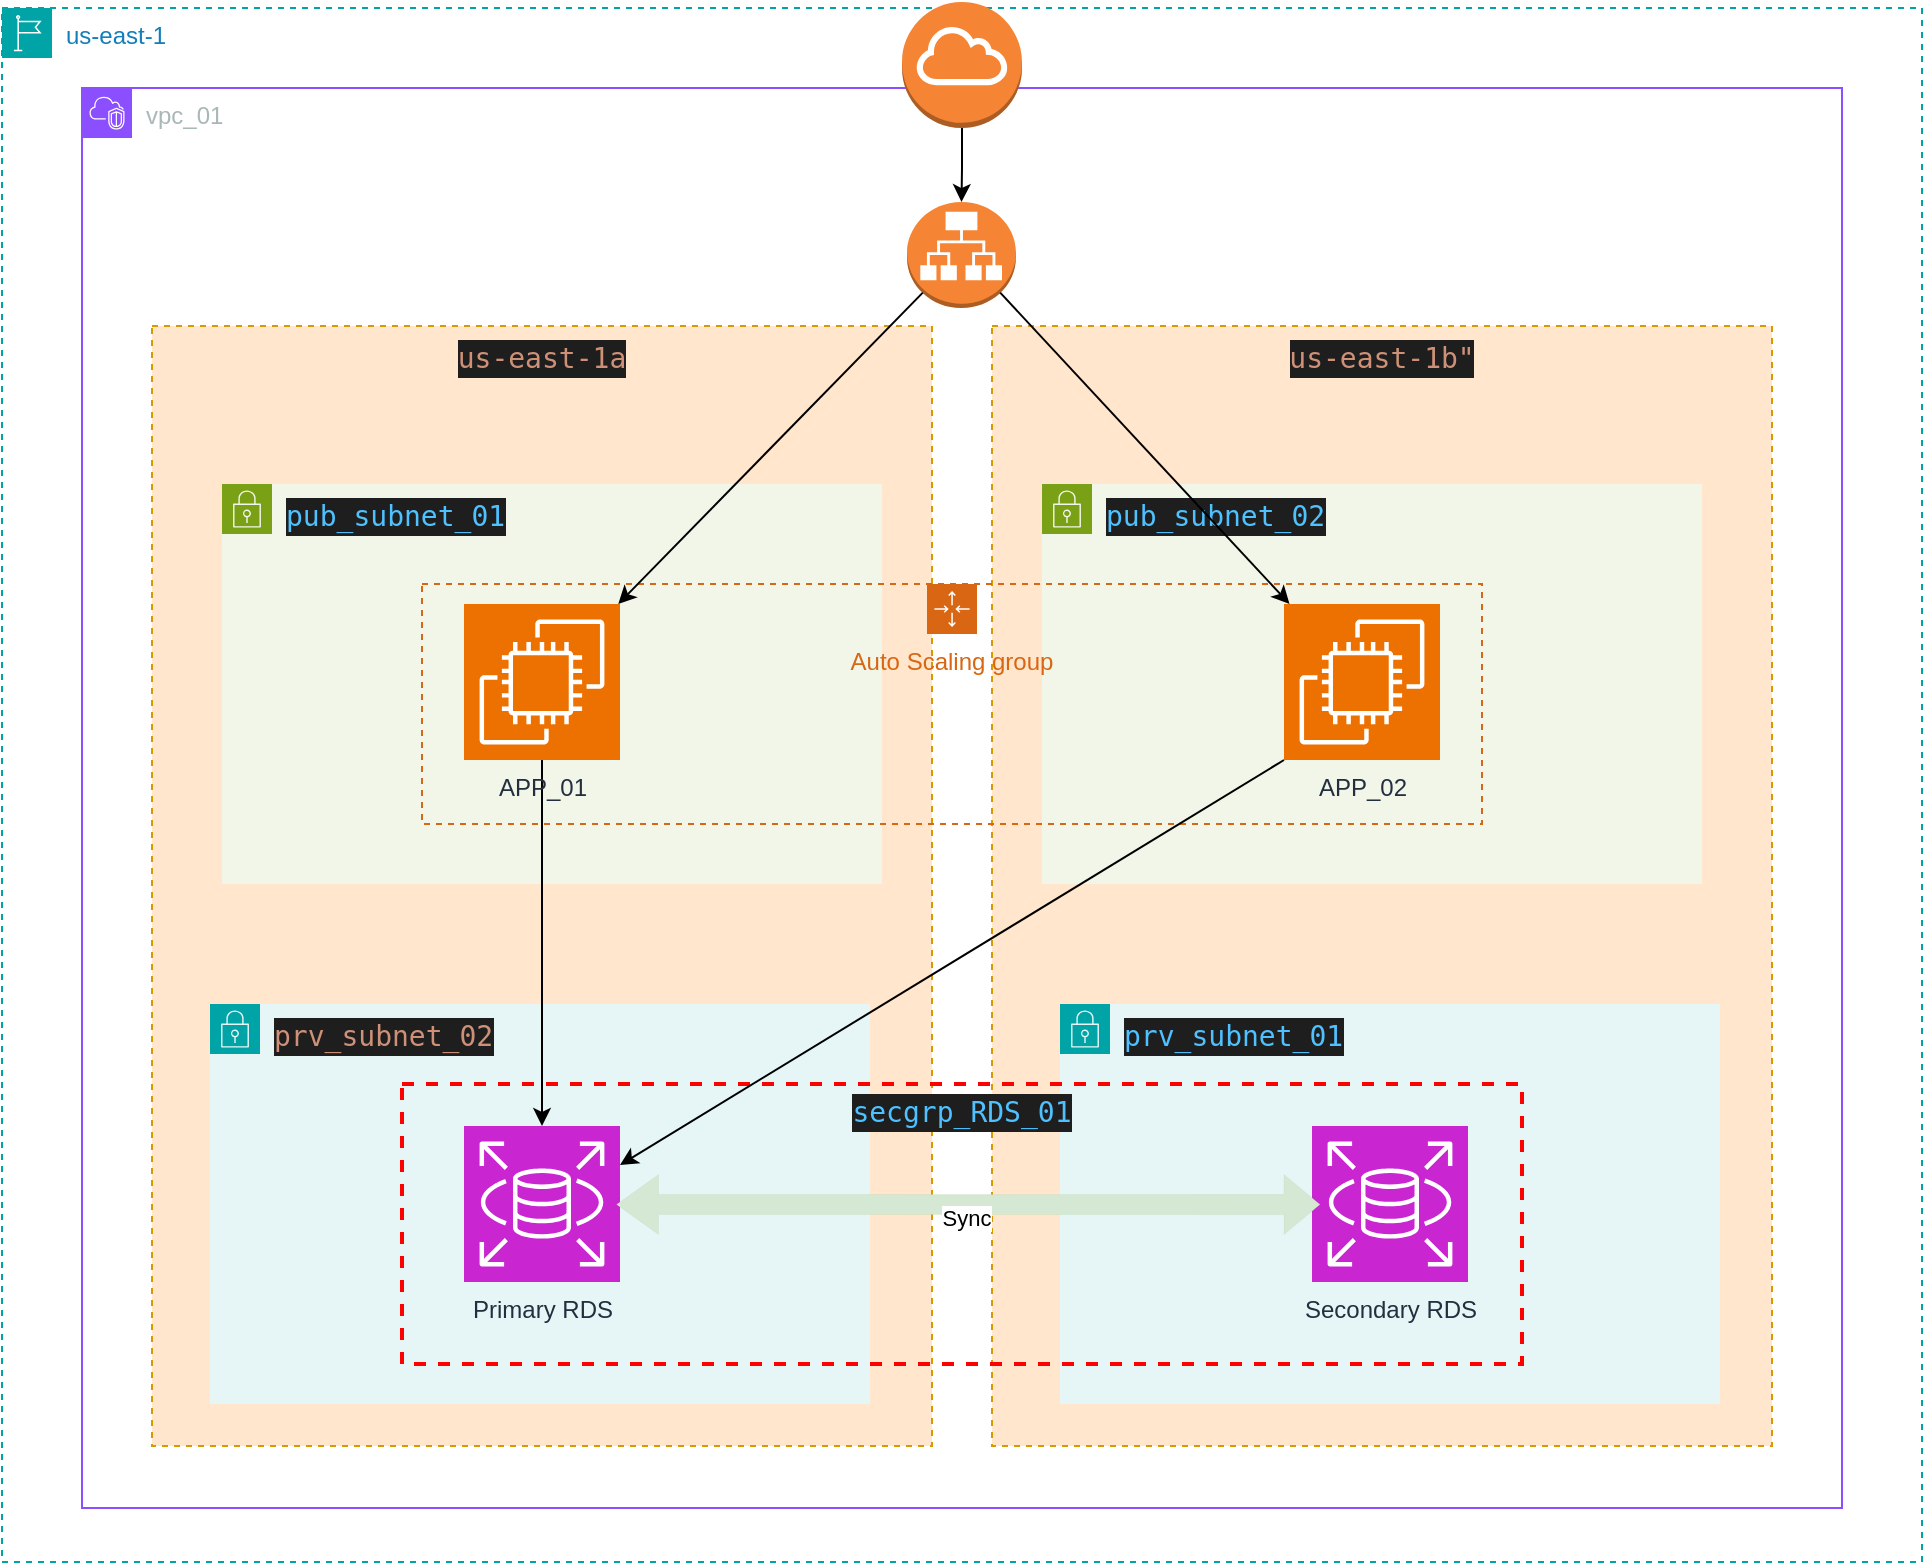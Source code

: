 <mxfile version="24.6.4" type="device">
  <diagram name="Page-1" id="DG944dSWWSMfqdGWG2z2">
    <mxGraphModel dx="1226" dy="780" grid="1" gridSize="10" guides="1" tooltips="1" connect="1" arrows="1" fold="1" page="1" pageScale="1" pageWidth="1100" pageHeight="850" math="0" shadow="0">
      <root>
        <mxCell id="0" />
        <mxCell id="1" parent="0" />
        <mxCell id="WYfozO06JU4knOSRTZqj-4" value="&lt;div style=&quot;color: rgb(212, 212, 212); background-color: rgb(30, 30, 30); font-family: &amp;quot;Droid Sans Mono&amp;quot;, &amp;quot;monospace&amp;quot;, monospace; font-size: 14px; line-height: 19px; white-space: pre;&quot;&gt;&lt;span style=&quot;color: #ce9178;&quot;&gt;us-east-1a&lt;/span&gt;&lt;/div&gt;" style="fillColor=#ffe6cc;strokeColor=#d79b00;dashed=1;verticalAlign=top;fontStyle=0;whiteSpace=wrap;html=1;" vertex="1" parent="1">
          <mxGeometry x="155" y="212" width="390" height="560" as="geometry" />
        </mxCell>
        <mxCell id="WYfozO06JU4knOSRTZqj-6" value="&lt;div style=&quot;color: rgb(212, 212, 212); background-color: rgb(30, 30, 30); font-family: &amp;quot;Droid Sans Mono&amp;quot;, &amp;quot;monospace&amp;quot;, monospace; font-size: 14px; line-height: 19px; white-space: pre;&quot;&gt;&lt;span style=&quot;color: #ce9178;&quot;&gt;prv_subnet_02&lt;/span&gt;&lt;/div&gt;" style="points=[[0,0],[0.25,0],[0.5,0],[0.75,0],[1,0],[1,0.25],[1,0.5],[1,0.75],[1,1],[0.75,1],[0.5,1],[0.25,1],[0,1],[0,0.75],[0,0.5],[0,0.25]];outlineConnect=0;gradientColor=none;html=1;whiteSpace=wrap;fontSize=12;fontStyle=0;container=1;pointerEvents=0;collapsible=0;recursiveResize=0;shape=mxgraph.aws4.group;grIcon=mxgraph.aws4.group_security_group;grStroke=0;strokeColor=#00A4A6;fillColor=#E6F6F7;verticalAlign=top;align=left;spacingLeft=30;fontColor=#147EBA;dashed=0;" vertex="1" parent="1">
          <mxGeometry x="184" y="551" width="330" height="200" as="geometry" />
        </mxCell>
        <mxCell id="WYfozO06JU4knOSRTZqj-1" value="us-east-1" style="points=[[0,0],[0.25,0],[0.5,0],[0.75,0],[1,0],[1,0.25],[1,0.5],[1,0.75],[1,1],[0.75,1],[0.5,1],[0.25,1],[0,1],[0,0.75],[0,0.5],[0,0.25]];outlineConnect=0;gradientColor=none;html=1;whiteSpace=wrap;fontSize=12;fontStyle=0;container=1;pointerEvents=0;collapsible=0;recursiveResize=0;shape=mxgraph.aws4.group;grIcon=mxgraph.aws4.group_region;strokeColor=#00A4A6;fillColor=none;verticalAlign=top;align=left;spacingLeft=30;fontColor=#147EBA;dashed=1;" vertex="1" parent="1">
          <mxGeometry x="80" y="53" width="960" height="777" as="geometry" />
        </mxCell>
        <mxCell id="WYfozO06JU4knOSRTZqj-2" value="vpc_01" style="points=[[0,0],[0.25,0],[0.5,0],[0.75,0],[1,0],[1,0.25],[1,0.5],[1,0.75],[1,1],[0.75,1],[0.5,1],[0.25,1],[0,1],[0,0.75],[0,0.5],[0,0.25]];outlineConnect=0;gradientColor=none;html=1;whiteSpace=wrap;fontSize=12;fontStyle=0;container=1;pointerEvents=0;collapsible=0;recursiveResize=0;shape=mxgraph.aws4.group;grIcon=mxgraph.aws4.group_vpc2;strokeColor=#8C4FFF;fillColor=none;verticalAlign=top;align=left;spacingLeft=30;fontColor=#AAB7B8;dashed=0;" vertex="1" parent="WYfozO06JU4knOSRTZqj-1">
          <mxGeometry x="40" y="40" width="880" height="710" as="geometry" />
        </mxCell>
        <mxCell id="WYfozO06JU4knOSRTZqj-5" value="&lt;div style=&quot;color: rgb(212, 212, 212); background-color: rgb(30, 30, 30); font-family: &amp;quot;Droid Sans Mono&amp;quot;, &amp;quot;monospace&amp;quot;, monospace; font-size: 14px; line-height: 19px; white-space: pre;&quot;&gt;&lt;span style=&quot;color: #ce9178;&quot;&gt;us-east-1b&quot;&lt;/span&gt;&lt;/div&gt;" style="fillColor=#ffe6cc;strokeColor=#d79b00;dashed=1;verticalAlign=top;fontStyle=0;whiteSpace=wrap;html=1;" vertex="1" parent="WYfozO06JU4knOSRTZqj-2">
          <mxGeometry x="455" y="119" width="390" height="560" as="geometry" />
        </mxCell>
        <mxCell id="WYfozO06JU4knOSRTZqj-7" value="&lt;div style=&quot;color: rgb(212, 212, 212); background-color: rgb(30, 30, 30); font-family: &amp;quot;Droid Sans Mono&amp;quot;, &amp;quot;monospace&amp;quot;, monospace; font-size: 14px; line-height: 19px; white-space: pre;&quot;&gt;&lt;span style=&quot;color: #4fc1ff;&quot;&gt;prv_subnet_01&lt;/span&gt;&lt;/div&gt;" style="points=[[0,0],[0.25,0],[0.5,0],[0.75,0],[1,0],[1,0.25],[1,0.5],[1,0.75],[1,1],[0.75,1],[0.5,1],[0.25,1],[0,1],[0,0.75],[0,0.5],[0,0.25]];outlineConnect=0;gradientColor=none;html=1;whiteSpace=wrap;fontSize=12;fontStyle=0;container=1;pointerEvents=0;collapsible=0;recursiveResize=0;shape=mxgraph.aws4.group;grIcon=mxgraph.aws4.group_security_group;grStroke=0;strokeColor=#00A4A6;fillColor=#E6F6F7;verticalAlign=top;align=left;spacingLeft=30;fontColor=#147EBA;dashed=0;" vertex="1" parent="WYfozO06JU4knOSRTZqj-2">
          <mxGeometry x="489" y="458" width="330" height="200" as="geometry" />
        </mxCell>
        <mxCell id="WYfozO06JU4knOSRTZqj-9" value="&lt;div&gt;Secondary RDS&lt;br&gt;&lt;/div&gt;" style="sketch=0;points=[[0,0,0],[0.25,0,0],[0.5,0,0],[0.75,0,0],[1,0,0],[0,1,0],[0.25,1,0],[0.5,1,0],[0.75,1,0],[1,1,0],[0,0.25,0],[0,0.5,0],[0,0.75,0],[1,0.25,0],[1,0.5,0],[1,0.75,0]];outlineConnect=0;fontColor=#232F3E;fillColor=#C925D1;strokeColor=#ffffff;dashed=0;verticalLabelPosition=bottom;verticalAlign=top;align=center;html=1;fontSize=12;fontStyle=0;aspect=fixed;shape=mxgraph.aws4.resourceIcon;resIcon=mxgraph.aws4.rds;" vertex="1" parent="WYfozO06JU4knOSRTZqj-7">
          <mxGeometry x="126" y="61" width="78" height="78" as="geometry" />
        </mxCell>
        <mxCell id="WYfozO06JU4knOSRTZqj-10" value="&lt;div style=&quot;color: rgb(212, 212, 212); background-color: rgb(30, 30, 30); font-family: &amp;quot;Droid Sans Mono&amp;quot;, &amp;quot;monospace&amp;quot;, monospace; font-size: 14px; line-height: 19px; white-space: pre;&quot;&gt;&lt;span style=&quot;color: #4fc1ff;&quot;&gt;secgrp_RDS_01&lt;/span&gt;&lt;/div&gt;" style="fontStyle=0;verticalAlign=top;align=center;spacingTop=-2;fillColor=none;rounded=0;whiteSpace=wrap;html=1;strokeColor=#FF0000;strokeWidth=2;dashed=1;container=1;collapsible=0;expand=0;recursiveResize=0;" vertex="1" parent="WYfozO06JU4knOSRTZqj-2">
          <mxGeometry x="160" y="498" width="560" height="140" as="geometry" />
        </mxCell>
        <mxCell id="WYfozO06JU4knOSRTZqj-14" value="&lt;div style=&quot;color: rgb(212, 212, 212); background-color: rgb(30, 30, 30); font-family: &amp;quot;Droid Sans Mono&amp;quot;, &amp;quot;monospace&amp;quot;, monospace; font-size: 14px; line-height: 19px; white-space: pre;&quot;&gt;&lt;span style=&quot;color: #4fc1ff;&quot;&gt;pub_subnet_01&lt;/span&gt;&lt;/div&gt;" style="points=[[0,0],[0.25,0],[0.5,0],[0.75,0],[1,0],[1,0.25],[1,0.5],[1,0.75],[1,1],[0.75,1],[0.5,1],[0.25,1],[0,1],[0,0.75],[0,0.5],[0,0.25]];outlineConnect=0;gradientColor=none;html=1;whiteSpace=wrap;fontSize=12;fontStyle=0;container=1;pointerEvents=0;collapsible=0;recursiveResize=0;shape=mxgraph.aws4.group;grIcon=mxgraph.aws4.group_security_group;grStroke=0;strokeColor=#7AA116;fillColor=#F2F6E8;verticalAlign=top;align=left;spacingLeft=30;fontColor=#248814;dashed=0;" vertex="1" parent="WYfozO06JU4knOSRTZqj-2">
          <mxGeometry x="70" y="198" width="330" height="200" as="geometry" />
        </mxCell>
        <mxCell id="WYfozO06JU4knOSRTZqj-19" value="&lt;div style=&quot;color: rgb(212, 212, 212); background-color: rgb(30, 30, 30); font-family: &amp;quot;Droid Sans Mono&amp;quot;, &amp;quot;monospace&amp;quot;, monospace; font-size: 14px; line-height: 19px; white-space: pre;&quot;&gt;&lt;span style=&quot;color: #4fc1ff;&quot;&gt;pub_subnet_02&lt;/span&gt;&lt;/div&gt;" style="points=[[0,0],[0.25,0],[0.5,0],[0.75,0],[1,0],[1,0.25],[1,0.5],[1,0.75],[1,1],[0.75,1],[0.5,1],[0.25,1],[0,1],[0,0.75],[0,0.5],[0,0.25]];outlineConnect=0;gradientColor=none;html=1;whiteSpace=wrap;fontSize=12;fontStyle=0;container=1;pointerEvents=0;collapsible=0;recursiveResize=0;shape=mxgraph.aws4.group;grIcon=mxgraph.aws4.group_security_group;grStroke=0;strokeColor=#7AA116;fillColor=#F2F6E8;verticalAlign=top;align=left;spacingLeft=30;fontColor=#248814;dashed=0;" vertex="1" parent="WYfozO06JU4knOSRTZqj-2">
          <mxGeometry x="480" y="198" width="330" height="200" as="geometry" />
        </mxCell>
        <mxCell id="WYfozO06JU4knOSRTZqj-20" value="APP_02" style="sketch=0;points=[[0,0,0],[0.25,0,0],[0.5,0,0],[0.75,0,0],[1,0,0],[0,1,0],[0.25,1,0],[0.5,1,0],[0.75,1,0],[1,1,0],[0,0.25,0],[0,0.5,0],[0,0.75,0],[1,0.25,0],[1,0.5,0],[1,0.75,0]];outlineConnect=0;fontColor=#232F3E;fillColor=#ED7100;strokeColor=#ffffff;dashed=0;verticalLabelPosition=bottom;verticalAlign=top;align=center;html=1;fontSize=12;fontStyle=0;aspect=fixed;shape=mxgraph.aws4.resourceIcon;resIcon=mxgraph.aws4.ec2;" vertex="1" parent="WYfozO06JU4knOSRTZqj-2">
          <mxGeometry x="601" y="258" width="78" height="78" as="geometry" />
        </mxCell>
        <mxCell id="WYfozO06JU4knOSRTZqj-27" value="" style="outlineConnect=0;dashed=0;verticalLabelPosition=bottom;verticalAlign=top;align=center;html=1;shape=mxgraph.aws3.application_load_balancer;fillColor=#F58534;gradientColor=none;" vertex="1" parent="WYfozO06JU4knOSRTZqj-2">
          <mxGeometry x="412.5" y="57" width="54.5" height="53" as="geometry" />
        </mxCell>
        <mxCell id="WYfozO06JU4knOSRTZqj-30" value="" style="endArrow=classic;html=1;rounded=0;exitX=0.855;exitY=0.855;exitDx=0;exitDy=0;exitPerimeter=0;" edge="1" parent="WYfozO06JU4knOSRTZqj-2" source="WYfozO06JU4knOSRTZqj-27" target="WYfozO06JU4knOSRTZqj-20">
          <mxGeometry width="50" height="50" relative="1" as="geometry">
            <mxPoint x="430" y="112" as="sourcePoint" />
            <mxPoint x="278" y="268" as="targetPoint" />
          </mxGeometry>
        </mxCell>
        <mxCell id="WYfozO06JU4knOSRTZqj-31" style="edgeStyle=orthogonalEdgeStyle;rounded=0;orthogonalLoop=1;jettySize=auto;html=1;" edge="1" parent="WYfozO06JU4knOSRTZqj-1" source="WYfozO06JU4knOSRTZqj-28" target="WYfozO06JU4knOSRTZqj-27">
          <mxGeometry relative="1" as="geometry" />
        </mxCell>
        <mxCell id="WYfozO06JU4knOSRTZqj-28" value="" style="outlineConnect=0;dashed=0;verticalLabelPosition=bottom;verticalAlign=top;align=center;html=1;shape=mxgraph.aws3.internet_gateway;fillColor=#F58534;gradientColor=none;" vertex="1" parent="WYfozO06JU4knOSRTZqj-1">
          <mxGeometry x="450" y="-3" width="60" height="63" as="geometry" />
        </mxCell>
        <mxCell id="WYfozO06JU4knOSRTZqj-8" value="Primary RDS" style="sketch=0;points=[[0,0,0],[0.25,0,0],[0.5,0,0],[0.75,0,0],[1,0,0],[0,1,0],[0.25,1,0],[0.5,1,0],[0.75,1,0],[1,1,0],[0,0.25,0],[0,0.5,0],[0,0.75,0],[1,0.25,0],[1,0.5,0],[1,0.75,0]];outlineConnect=0;fontColor=#232F3E;fillColor=#C925D1;strokeColor=#ffffff;dashed=0;verticalLabelPosition=bottom;verticalAlign=top;align=center;html=1;fontSize=12;fontStyle=0;aspect=fixed;shape=mxgraph.aws4.resourceIcon;resIcon=mxgraph.aws4.rds;" vertex="1" parent="1">
          <mxGeometry x="311" y="612" width="78" height="78" as="geometry" />
        </mxCell>
        <mxCell id="WYfozO06JU4knOSRTZqj-11" value="" style="shape=flexArrow;endArrow=classic;startArrow=classic;html=1;rounded=0;exitX=1;exitY=0.5;exitDx=0;exitDy=0;exitPerimeter=0;entryX=0.821;entryY=0.429;entryDx=0;entryDy=0;entryPerimeter=0;fillColor=#d5e8d4;strokeColor=#82b366;dashed=1;endSize=6;startSize=7;strokeWidth=0;" edge="1" parent="1">
          <mxGeometry width="100" height="100" relative="1" as="geometry">
            <mxPoint x="387" y="651" as="sourcePoint" />
            <mxPoint x="738.76" y="651.06" as="targetPoint" />
          </mxGeometry>
        </mxCell>
        <mxCell id="WYfozO06JU4knOSRTZqj-13" value="Sync" style="edgeLabel;html=1;align=center;verticalAlign=middle;resizable=0;points=[];" vertex="1" connectable="0" parent="WYfozO06JU4knOSRTZqj-11">
          <mxGeometry x="-0.005" y="-7" relative="1" as="geometry">
            <mxPoint as="offset" />
          </mxGeometry>
        </mxCell>
        <mxCell id="WYfozO06JU4knOSRTZqj-32" style="edgeStyle=orthogonalEdgeStyle;rounded=0;orthogonalLoop=1;jettySize=auto;html=1;" edge="1" parent="1" source="WYfozO06JU4knOSRTZqj-16" target="WYfozO06JU4knOSRTZqj-8">
          <mxGeometry relative="1" as="geometry" />
        </mxCell>
        <mxCell id="WYfozO06JU4knOSRTZqj-16" value="APP_01" style="sketch=0;points=[[0,0,0],[0.25,0,0],[0.5,0,0],[0.75,0,0],[1,0,0],[0,1,0],[0.25,1,0],[0.5,1,0],[0.75,1,0],[1,1,0],[0,0.25,0],[0,0.5,0],[0,0.75,0],[1,0.25,0],[1,0.5,0],[1,0.75,0]];outlineConnect=0;fontColor=#232F3E;fillColor=#ED7100;strokeColor=#ffffff;dashed=0;verticalLabelPosition=bottom;verticalAlign=top;align=center;html=1;fontSize=12;fontStyle=0;aspect=fixed;shape=mxgraph.aws4.resourceIcon;resIcon=mxgraph.aws4.ec2;" vertex="1" parent="1">
          <mxGeometry x="311" y="351" width="78" height="78" as="geometry" />
        </mxCell>
        <mxCell id="WYfozO06JU4knOSRTZqj-26" value="Auto Scaling group" style="points=[[0,0],[0.25,0],[0.5,0],[0.75,0],[1,0],[1,0.25],[1,0.5],[1,0.75],[1,1],[0.75,1],[0.5,1],[0.25,1],[0,1],[0,0.75],[0,0.5],[0,0.25]];outlineConnect=0;gradientColor=none;html=1;whiteSpace=wrap;fontSize=12;fontStyle=0;container=1;pointerEvents=0;collapsible=0;recursiveResize=0;shape=mxgraph.aws4.groupCenter;grIcon=mxgraph.aws4.group_auto_scaling_group;grStroke=1;strokeColor=#D86613;fillColor=none;verticalAlign=top;align=center;fontColor=#D86613;dashed=1;spacingTop=25;" vertex="1" parent="1">
          <mxGeometry x="290" y="341" width="530" height="120" as="geometry" />
        </mxCell>
        <mxCell id="WYfozO06JU4knOSRTZqj-29" value="" style="endArrow=classic;html=1;rounded=0;exitX=0.145;exitY=0.855;exitDx=0;exitDy=0;exitPerimeter=0;" edge="1" parent="1" source="WYfozO06JU4knOSRTZqj-27" target="WYfozO06JU4knOSRTZqj-16">
          <mxGeometry width="50" height="50" relative="1" as="geometry">
            <mxPoint x="520" y="400" as="sourcePoint" />
            <mxPoint x="570" y="350" as="targetPoint" />
          </mxGeometry>
        </mxCell>
        <mxCell id="WYfozO06JU4knOSRTZqj-34" value="" style="endArrow=classic;html=1;rounded=0;exitX=0;exitY=1;exitDx=0;exitDy=0;exitPerimeter=0;entryX=1;entryY=0.25;entryDx=0;entryDy=0;entryPerimeter=0;" edge="1" parent="1" source="WYfozO06JU4knOSRTZqj-20" target="WYfozO06JU4knOSRTZqj-8">
          <mxGeometry width="50" height="50" relative="1" as="geometry">
            <mxPoint x="520" y="400" as="sourcePoint" />
            <mxPoint x="570" y="350" as="targetPoint" />
          </mxGeometry>
        </mxCell>
      </root>
    </mxGraphModel>
  </diagram>
</mxfile>
